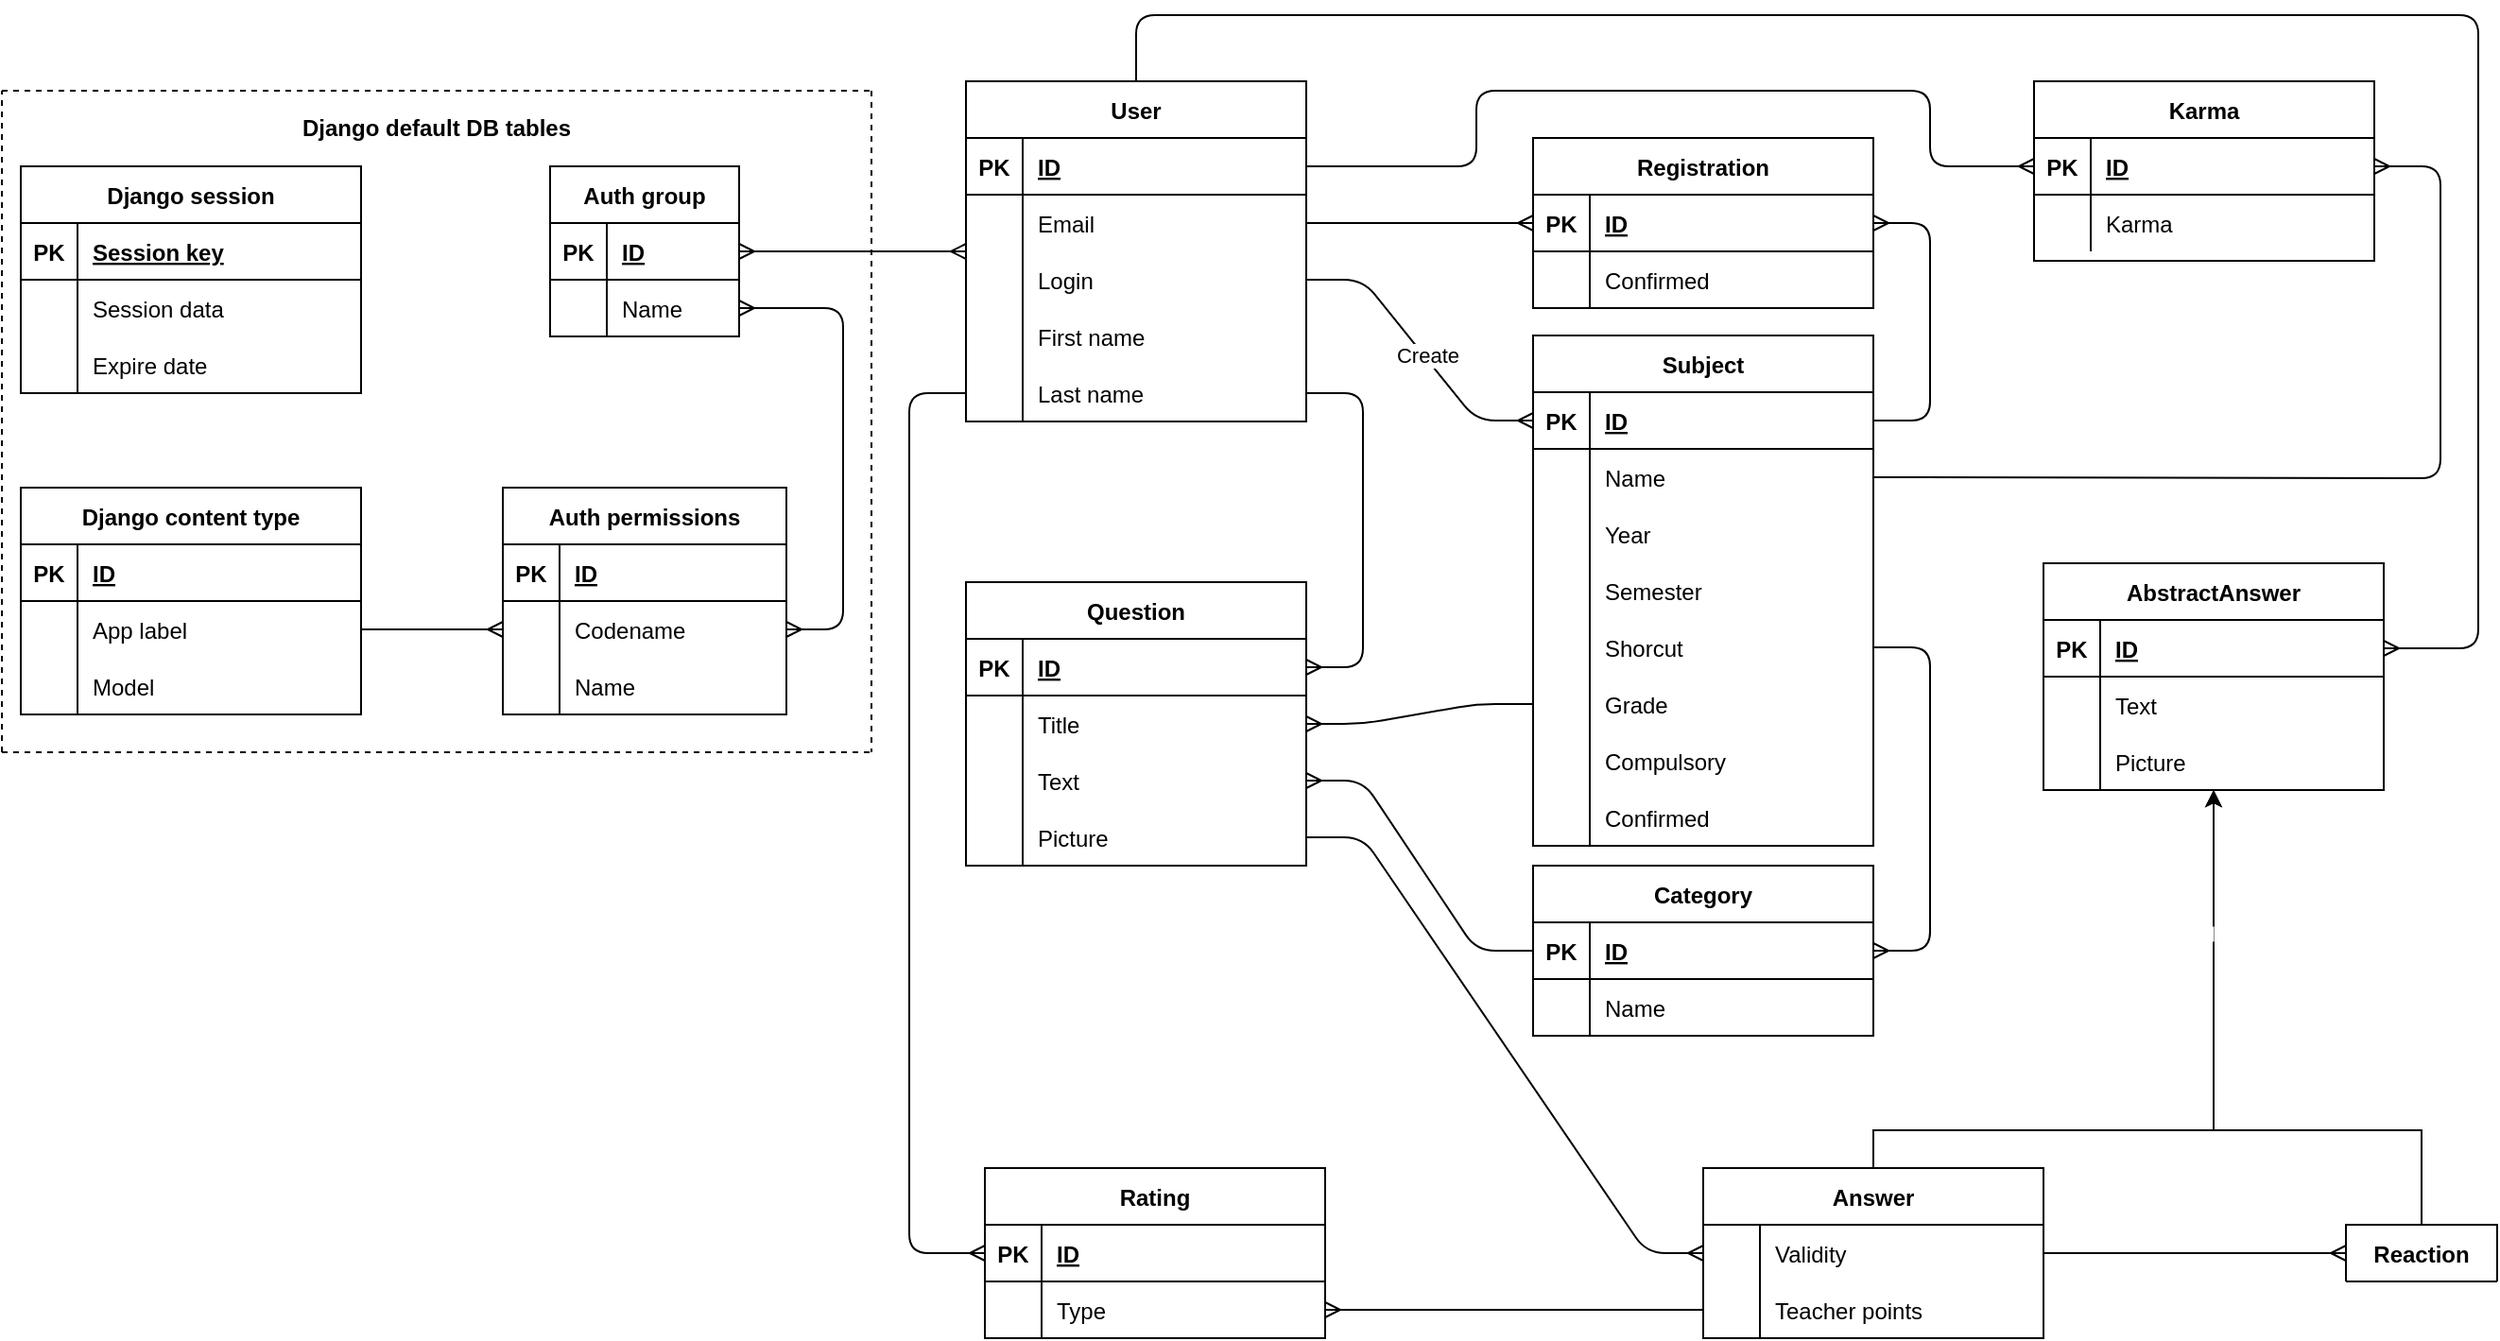 <mxfile pages="2">
    <diagram id="zzJQ5BisdILKj1ICCtQO" name="Page-2">
        <mxGraphModel dx="1894" dy="771" grid="1" gridSize="10" guides="1" tooltips="1" connect="1" arrows="1" fold="1" page="1" pageScale="1" pageWidth="827" pageHeight="1169" math="0" shadow="0">
            <root>
                <mxCell id="E0j1BQQdfri8mgkAOBtm-0"/>
                <mxCell id="E0j1BQQdfri8mgkAOBtm-1" parent="E0j1BQQdfri8mgkAOBtm-0"/>
                <mxCell id="E0j1BQQdfri8mgkAOBtm-2" value="" style="edgeStyle=entityRelationEdgeStyle;fontSize=12;html=1;endArrow=ERmany;startArrow=ERmany;" parent="E0j1BQQdfri8mgkAOBtm-1" source="E0j1BQQdfri8mgkAOBtm-66" target="E0j1BQQdfri8mgkAOBtm-30" edge="1">
                    <mxGeometry width="100" height="100" relative="1" as="geometry">
                        <mxPoint x="55" y="600" as="sourcePoint"/>
                        <mxPoint x="140" y="360" as="targetPoint"/>
                    </mxGeometry>
                </mxCell>
                <mxCell id="E0j1BQQdfri8mgkAOBtm-3" value="Question" style="shape=table;startSize=30;container=1;collapsible=1;childLayout=tableLayout;fixedRows=1;rowLines=0;fontStyle=1;align=center;resizeLast=1;hachureGap=4;pointerEvents=0;" parent="E0j1BQQdfri8mgkAOBtm-1" vertex="1">
                    <mxGeometry x="140" y="580" width="180" height="150" as="geometry"/>
                </mxCell>
                <mxCell id="E0j1BQQdfri8mgkAOBtm-4" value="" style="shape=partialRectangle;collapsible=0;dropTarget=0;pointerEvents=0;fillColor=none;top=0;left=0;bottom=1;right=0;points=[[0,0.5],[1,0.5]];portConstraint=eastwest;" parent="E0j1BQQdfri8mgkAOBtm-3" vertex="1">
                    <mxGeometry y="30" width="180" height="30" as="geometry"/>
                </mxCell>
                <mxCell id="E0j1BQQdfri8mgkAOBtm-5" value="PK" style="shape=partialRectangle;connectable=0;fillColor=none;top=0;left=0;bottom=0;right=0;fontStyle=1;overflow=hidden;" parent="E0j1BQQdfri8mgkAOBtm-4" vertex="1">
                    <mxGeometry width="30" height="30" as="geometry">
                        <mxRectangle width="30" height="30" as="alternateBounds"/>
                    </mxGeometry>
                </mxCell>
                <mxCell id="E0j1BQQdfri8mgkAOBtm-6" value="ID" style="shape=partialRectangle;connectable=0;fillColor=none;top=0;left=0;bottom=0;right=0;align=left;spacingLeft=6;fontStyle=5;overflow=hidden;" parent="E0j1BQQdfri8mgkAOBtm-4" vertex="1">
                    <mxGeometry x="30" width="150" height="30" as="geometry">
                        <mxRectangle width="150" height="30" as="alternateBounds"/>
                    </mxGeometry>
                </mxCell>
                <mxCell id="E0j1BQQdfri8mgkAOBtm-7" value="" style="shape=partialRectangle;collapsible=0;dropTarget=0;pointerEvents=0;fillColor=none;top=0;left=0;bottom=0;right=0;points=[[0,0.5],[1,0.5]];portConstraint=eastwest;" parent="E0j1BQQdfri8mgkAOBtm-3" vertex="1">
                    <mxGeometry y="60" width="180" height="30" as="geometry"/>
                </mxCell>
                <mxCell id="E0j1BQQdfri8mgkAOBtm-8" value="" style="shape=partialRectangle;connectable=0;fillColor=none;top=0;left=0;bottom=0;right=0;editable=1;overflow=hidden;" parent="E0j1BQQdfri8mgkAOBtm-7" vertex="1">
                    <mxGeometry width="30" height="30" as="geometry">
                        <mxRectangle width="30" height="30" as="alternateBounds"/>
                    </mxGeometry>
                </mxCell>
                <mxCell id="E0j1BQQdfri8mgkAOBtm-9" value="Title" style="shape=partialRectangle;connectable=0;fillColor=none;top=0;left=0;bottom=0;right=0;align=left;spacingLeft=6;overflow=hidden;" parent="E0j1BQQdfri8mgkAOBtm-7" vertex="1">
                    <mxGeometry x="30" width="150" height="30" as="geometry">
                        <mxRectangle width="150" height="30" as="alternateBounds"/>
                    </mxGeometry>
                </mxCell>
                <mxCell id="E0j1BQQdfri8mgkAOBtm-10" value="" style="shape=partialRectangle;collapsible=0;dropTarget=0;pointerEvents=0;fillColor=none;top=0;left=0;bottom=0;right=0;points=[[0,0.5],[1,0.5]];portConstraint=eastwest;" parent="E0j1BQQdfri8mgkAOBtm-3" vertex="1">
                    <mxGeometry y="90" width="180" height="30" as="geometry"/>
                </mxCell>
                <mxCell id="E0j1BQQdfri8mgkAOBtm-11" value="" style="shape=partialRectangle;connectable=0;fillColor=none;top=0;left=0;bottom=0;right=0;editable=1;overflow=hidden;" parent="E0j1BQQdfri8mgkAOBtm-10" vertex="1">
                    <mxGeometry width="30" height="30" as="geometry">
                        <mxRectangle width="30" height="30" as="alternateBounds"/>
                    </mxGeometry>
                </mxCell>
                <mxCell id="E0j1BQQdfri8mgkAOBtm-12" value="Text" style="shape=partialRectangle;connectable=0;fillColor=none;top=0;left=0;bottom=0;right=0;align=left;spacingLeft=6;overflow=hidden;" parent="E0j1BQQdfri8mgkAOBtm-10" vertex="1">
                    <mxGeometry x="30" width="150" height="30" as="geometry">
                        <mxRectangle width="150" height="30" as="alternateBounds"/>
                    </mxGeometry>
                </mxCell>
                <mxCell id="qu-U0W3mSs8zjcbtvWfx-25" value="" style="shape=partialRectangle;collapsible=0;dropTarget=0;pointerEvents=0;fillColor=none;top=0;left=0;bottom=0;right=0;points=[[0,0.5],[1,0.5]];portConstraint=eastwest;" parent="E0j1BQQdfri8mgkAOBtm-3" vertex="1">
                    <mxGeometry y="120" width="180" height="30" as="geometry"/>
                </mxCell>
                <mxCell id="qu-U0W3mSs8zjcbtvWfx-26" value="" style="shape=partialRectangle;connectable=0;fillColor=none;top=0;left=0;bottom=0;right=0;editable=1;overflow=hidden;" parent="qu-U0W3mSs8zjcbtvWfx-25" vertex="1">
                    <mxGeometry width="30" height="30" as="geometry">
                        <mxRectangle width="30" height="30" as="alternateBounds"/>
                    </mxGeometry>
                </mxCell>
                <mxCell id="qu-U0W3mSs8zjcbtvWfx-27" value="Picture" style="shape=partialRectangle;connectable=0;fillColor=none;top=0;left=0;bottom=0;right=0;align=left;spacingLeft=6;overflow=hidden;" parent="qu-U0W3mSs8zjcbtvWfx-25" vertex="1">
                    <mxGeometry x="30" width="150" height="30" as="geometry">
                        <mxRectangle width="150" height="30" as="alternateBounds"/>
                    </mxGeometry>
                </mxCell>
                <mxCell id="E0j1BQQdfri8mgkAOBtm-16" value="AbstractAnswer" style="shape=table;startSize=30;container=1;collapsible=1;childLayout=tableLayout;fixedRows=1;rowLines=0;fontStyle=1;align=center;resizeLast=1;hachureGap=4;pointerEvents=0;" parent="E0j1BQQdfri8mgkAOBtm-1" vertex="1">
                    <mxGeometry x="710" y="570" width="180" height="120" as="geometry"/>
                </mxCell>
                <mxCell id="E0j1BQQdfri8mgkAOBtm-17" value="" style="shape=partialRectangle;collapsible=0;dropTarget=0;pointerEvents=0;fillColor=none;top=0;left=0;bottom=1;right=0;points=[[0,0.5],[1,0.5]];portConstraint=eastwest;" parent="E0j1BQQdfri8mgkAOBtm-16" vertex="1">
                    <mxGeometry y="30" width="180" height="30" as="geometry"/>
                </mxCell>
                <mxCell id="E0j1BQQdfri8mgkAOBtm-18" value="PK" style="shape=partialRectangle;connectable=0;fillColor=none;top=0;left=0;bottom=0;right=0;fontStyle=1;overflow=hidden;" parent="E0j1BQQdfri8mgkAOBtm-17" vertex="1">
                    <mxGeometry width="30" height="30" as="geometry">
                        <mxRectangle width="30" height="30" as="alternateBounds"/>
                    </mxGeometry>
                </mxCell>
                <mxCell id="E0j1BQQdfri8mgkAOBtm-19" value="ID" style="shape=partialRectangle;connectable=0;fillColor=none;top=0;left=0;bottom=0;right=0;align=left;spacingLeft=6;fontStyle=5;overflow=hidden;" parent="E0j1BQQdfri8mgkAOBtm-17" vertex="1">
                    <mxGeometry x="30" width="150" height="30" as="geometry">
                        <mxRectangle width="150" height="30" as="alternateBounds"/>
                    </mxGeometry>
                </mxCell>
                <mxCell id="E0j1BQQdfri8mgkAOBtm-20" value="" style="shape=partialRectangle;collapsible=0;dropTarget=0;pointerEvents=0;fillColor=none;top=0;left=0;bottom=0;right=0;points=[[0,0.5],[1,0.5]];portConstraint=eastwest;" parent="E0j1BQQdfri8mgkAOBtm-16" vertex="1">
                    <mxGeometry y="60" width="180" height="30" as="geometry"/>
                </mxCell>
                <mxCell id="E0j1BQQdfri8mgkAOBtm-21" value="" style="shape=partialRectangle;connectable=0;fillColor=none;top=0;left=0;bottom=0;right=0;editable=1;overflow=hidden;" parent="E0j1BQQdfri8mgkAOBtm-20" vertex="1">
                    <mxGeometry width="30" height="30" as="geometry">
                        <mxRectangle width="30" height="30" as="alternateBounds"/>
                    </mxGeometry>
                </mxCell>
                <mxCell id="E0j1BQQdfri8mgkAOBtm-22" value="Text" style="shape=partialRectangle;connectable=0;fillColor=none;top=0;left=0;bottom=0;right=0;align=left;spacingLeft=6;overflow=hidden;" parent="E0j1BQQdfri8mgkAOBtm-20" vertex="1">
                    <mxGeometry x="30" width="150" height="30" as="geometry">
                        <mxRectangle width="150" height="30" as="alternateBounds"/>
                    </mxGeometry>
                </mxCell>
                <mxCell id="E0j1BQQdfri8mgkAOBtm-26" value="" style="shape=partialRectangle;collapsible=0;dropTarget=0;pointerEvents=0;fillColor=none;top=0;left=0;bottom=0;right=0;points=[[0,0.5],[1,0.5]];portConstraint=eastwest;" parent="E0j1BQQdfri8mgkAOBtm-16" vertex="1">
                    <mxGeometry y="90" width="180" height="30" as="geometry"/>
                </mxCell>
                <mxCell id="E0j1BQQdfri8mgkAOBtm-27" value="" style="shape=partialRectangle;connectable=0;fillColor=none;top=0;left=0;bottom=0;right=0;editable=1;overflow=hidden;" parent="E0j1BQQdfri8mgkAOBtm-26" vertex="1">
                    <mxGeometry width="30" height="30" as="geometry">
                        <mxRectangle width="30" height="30" as="alternateBounds"/>
                    </mxGeometry>
                </mxCell>
                <mxCell id="E0j1BQQdfri8mgkAOBtm-28" value="Picture" style="shape=partialRectangle;connectable=0;fillColor=none;top=0;left=0;bottom=0;right=0;align=left;spacingLeft=6;overflow=hidden;" parent="E0j1BQQdfri8mgkAOBtm-26" vertex="1">
                    <mxGeometry x="30" width="150" height="30" as="geometry">
                        <mxRectangle width="150" height="30" as="alternateBounds"/>
                    </mxGeometry>
                </mxCell>
                <mxCell id="E0j1BQQdfri8mgkAOBtm-30" value="User" style="shape=table;startSize=30;container=1;collapsible=1;childLayout=tableLayout;fixedRows=1;rowLines=0;fontStyle=1;align=center;resizeLast=1;hachureGap=4;pointerEvents=0;" parent="E0j1BQQdfri8mgkAOBtm-1" vertex="1">
                    <mxGeometry x="140" y="315" width="180" height="180" as="geometry"/>
                </mxCell>
                <mxCell id="E0j1BQQdfri8mgkAOBtm-31" value="" style="shape=partialRectangle;collapsible=0;dropTarget=0;pointerEvents=0;fillColor=none;top=0;left=0;bottom=1;right=0;points=[[0,0.5],[1,0.5]];portConstraint=eastwest;" parent="E0j1BQQdfri8mgkAOBtm-30" vertex="1">
                    <mxGeometry y="30" width="180" height="30" as="geometry"/>
                </mxCell>
                <mxCell id="E0j1BQQdfri8mgkAOBtm-32" value="PK" style="shape=partialRectangle;connectable=0;fillColor=none;top=0;left=0;bottom=0;right=0;fontStyle=1;overflow=hidden;" parent="E0j1BQQdfri8mgkAOBtm-31" vertex="1">
                    <mxGeometry width="30" height="30" as="geometry">
                        <mxRectangle width="30" height="30" as="alternateBounds"/>
                    </mxGeometry>
                </mxCell>
                <mxCell id="E0j1BQQdfri8mgkAOBtm-33" value="ID" style="shape=partialRectangle;connectable=0;fillColor=none;top=0;left=0;bottom=0;right=0;align=left;spacingLeft=6;fontStyle=5;overflow=hidden;" parent="E0j1BQQdfri8mgkAOBtm-31" vertex="1">
                    <mxGeometry x="30" width="150" height="30" as="geometry">
                        <mxRectangle width="150" height="30" as="alternateBounds"/>
                    </mxGeometry>
                </mxCell>
                <mxCell id="ak5VnE1OvZzPo8kyiElV-1" value="" style="shape=partialRectangle;collapsible=0;dropTarget=0;pointerEvents=0;fillColor=none;top=0;left=0;bottom=0;right=0;points=[[0,0.5],[1,0.5]];portConstraint=eastwest;" parent="E0j1BQQdfri8mgkAOBtm-30" vertex="1">
                    <mxGeometry y="60" width="180" height="30" as="geometry"/>
                </mxCell>
                <mxCell id="ak5VnE1OvZzPo8kyiElV-2" value="" style="shape=partialRectangle;connectable=0;fillColor=none;top=0;left=0;bottom=0;right=0;editable=1;overflow=hidden;" parent="ak5VnE1OvZzPo8kyiElV-1" vertex="1">
                    <mxGeometry width="30" height="30" as="geometry">
                        <mxRectangle width="30" height="30" as="alternateBounds"/>
                    </mxGeometry>
                </mxCell>
                <mxCell id="ak5VnE1OvZzPo8kyiElV-3" value="Email" style="shape=partialRectangle;connectable=0;fillColor=none;top=0;left=0;bottom=0;right=0;align=left;spacingLeft=6;overflow=hidden;" parent="ak5VnE1OvZzPo8kyiElV-1" vertex="1">
                    <mxGeometry x="30" width="150" height="30" as="geometry">
                        <mxRectangle width="150" height="30" as="alternateBounds"/>
                    </mxGeometry>
                </mxCell>
                <mxCell id="qu-U0W3mSs8zjcbtvWfx-16" value="" style="shape=partialRectangle;collapsible=0;dropTarget=0;pointerEvents=0;fillColor=none;top=0;left=0;bottom=0;right=0;points=[[0,0.5],[1,0.5]];portConstraint=eastwest;" parent="E0j1BQQdfri8mgkAOBtm-30" vertex="1">
                    <mxGeometry y="90" width="180" height="30" as="geometry"/>
                </mxCell>
                <mxCell id="qu-U0W3mSs8zjcbtvWfx-17" value="" style="shape=partialRectangle;connectable=0;fillColor=none;top=0;left=0;bottom=0;right=0;editable=1;overflow=hidden;" parent="qu-U0W3mSs8zjcbtvWfx-16" vertex="1">
                    <mxGeometry width="30" height="30" as="geometry">
                        <mxRectangle width="30" height="30" as="alternateBounds"/>
                    </mxGeometry>
                </mxCell>
                <mxCell id="qu-U0W3mSs8zjcbtvWfx-18" value="Login" style="shape=partialRectangle;connectable=0;fillColor=none;top=0;left=0;bottom=0;right=0;align=left;spacingLeft=6;overflow=hidden;" parent="qu-U0W3mSs8zjcbtvWfx-16" vertex="1">
                    <mxGeometry x="30" width="150" height="30" as="geometry">
                        <mxRectangle width="150" height="30" as="alternateBounds"/>
                    </mxGeometry>
                </mxCell>
                <mxCell id="E0j1BQQdfri8mgkAOBtm-34" value="" style="shape=partialRectangle;collapsible=0;dropTarget=0;pointerEvents=0;fillColor=none;top=0;left=0;bottom=0;right=0;points=[[0,0.5],[1,0.5]];portConstraint=eastwest;" parent="E0j1BQQdfri8mgkAOBtm-30" vertex="1">
                    <mxGeometry y="120" width="180" height="30" as="geometry"/>
                </mxCell>
                <mxCell id="E0j1BQQdfri8mgkAOBtm-35" value="" style="shape=partialRectangle;connectable=0;fillColor=none;top=0;left=0;bottom=0;right=0;editable=1;overflow=hidden;" parent="E0j1BQQdfri8mgkAOBtm-34" vertex="1">
                    <mxGeometry width="30" height="30" as="geometry">
                        <mxRectangle width="30" height="30" as="alternateBounds"/>
                    </mxGeometry>
                </mxCell>
                <mxCell id="E0j1BQQdfri8mgkAOBtm-36" value="First name" style="shape=partialRectangle;connectable=0;fillColor=none;top=0;left=0;bottom=0;right=0;align=left;spacingLeft=6;overflow=hidden;" parent="E0j1BQQdfri8mgkAOBtm-34" vertex="1">
                    <mxGeometry x="30" width="150" height="30" as="geometry">
                        <mxRectangle width="150" height="30" as="alternateBounds"/>
                    </mxGeometry>
                </mxCell>
                <mxCell id="E0j1BQQdfri8mgkAOBtm-37" value="" style="shape=partialRectangle;collapsible=0;dropTarget=0;pointerEvents=0;fillColor=none;top=0;left=0;bottom=0;right=0;points=[[0,0.5],[1,0.5]];portConstraint=eastwest;" parent="E0j1BQQdfri8mgkAOBtm-30" vertex="1">
                    <mxGeometry y="150" width="180" height="30" as="geometry"/>
                </mxCell>
                <mxCell id="E0j1BQQdfri8mgkAOBtm-38" value="" style="shape=partialRectangle;connectable=0;fillColor=none;top=0;left=0;bottom=0;right=0;editable=1;overflow=hidden;" parent="E0j1BQQdfri8mgkAOBtm-37" vertex="1">
                    <mxGeometry width="30" height="30" as="geometry">
                        <mxRectangle width="30" height="30" as="alternateBounds"/>
                    </mxGeometry>
                </mxCell>
                <mxCell id="E0j1BQQdfri8mgkAOBtm-39" value="Last name" style="shape=partialRectangle;connectable=0;fillColor=none;top=0;left=0;bottom=0;right=0;align=left;spacingLeft=6;overflow=hidden;" parent="E0j1BQQdfri8mgkAOBtm-37" vertex="1">
                    <mxGeometry x="30" width="150" height="30" as="geometry">
                        <mxRectangle width="150" height="30" as="alternateBounds"/>
                    </mxGeometry>
                </mxCell>
                <mxCell id="E0j1BQQdfri8mgkAOBtm-43" value="Rating" style="shape=table;startSize=30;container=1;collapsible=1;childLayout=tableLayout;fixedRows=1;rowLines=0;fontStyle=1;align=center;resizeLast=1;hachureGap=4;pointerEvents=0;" parent="E0j1BQQdfri8mgkAOBtm-1" vertex="1">
                    <mxGeometry x="150" y="890" width="180" height="90" as="geometry"/>
                </mxCell>
                <mxCell id="E0j1BQQdfri8mgkAOBtm-44" value="" style="shape=partialRectangle;collapsible=0;dropTarget=0;pointerEvents=0;fillColor=none;top=0;left=0;bottom=1;right=0;points=[[0,0.5],[1,0.5]];portConstraint=eastwest;" parent="E0j1BQQdfri8mgkAOBtm-43" vertex="1">
                    <mxGeometry y="30" width="180" height="30" as="geometry"/>
                </mxCell>
                <mxCell id="E0j1BQQdfri8mgkAOBtm-45" value="PK" style="shape=partialRectangle;connectable=0;fillColor=none;top=0;left=0;bottom=0;right=0;fontStyle=1;overflow=hidden;" parent="E0j1BQQdfri8mgkAOBtm-44" vertex="1">
                    <mxGeometry width="30" height="30" as="geometry">
                        <mxRectangle width="30" height="30" as="alternateBounds"/>
                    </mxGeometry>
                </mxCell>
                <mxCell id="E0j1BQQdfri8mgkAOBtm-46" value="ID" style="shape=partialRectangle;connectable=0;fillColor=none;top=0;left=0;bottom=0;right=0;align=left;spacingLeft=6;fontStyle=5;overflow=hidden;" parent="E0j1BQQdfri8mgkAOBtm-44" vertex="1">
                    <mxGeometry x="30" width="150" height="30" as="geometry">
                        <mxRectangle width="150" height="30" as="alternateBounds"/>
                    </mxGeometry>
                </mxCell>
                <mxCell id="E0j1BQQdfri8mgkAOBtm-47" value="" style="shape=partialRectangle;collapsible=0;dropTarget=0;pointerEvents=0;fillColor=none;top=0;left=0;bottom=0;right=0;points=[[0,0.5],[1,0.5]];portConstraint=eastwest;" parent="E0j1BQQdfri8mgkAOBtm-43" vertex="1">
                    <mxGeometry y="60" width="180" height="30" as="geometry"/>
                </mxCell>
                <mxCell id="E0j1BQQdfri8mgkAOBtm-48" value="" style="shape=partialRectangle;connectable=0;fillColor=none;top=0;left=0;bottom=0;right=0;editable=1;overflow=hidden;" parent="E0j1BQQdfri8mgkAOBtm-47" vertex="1">
                    <mxGeometry width="30" height="30" as="geometry">
                        <mxRectangle width="30" height="30" as="alternateBounds"/>
                    </mxGeometry>
                </mxCell>
                <mxCell id="E0j1BQQdfri8mgkAOBtm-49" value="Type" style="shape=partialRectangle;connectable=0;fillColor=none;top=0;left=0;bottom=0;right=0;align=left;spacingLeft=6;overflow=hidden;" parent="E0j1BQQdfri8mgkAOBtm-47" vertex="1">
                    <mxGeometry x="30" width="150" height="30" as="geometry">
                        <mxRectangle width="150" height="30" as="alternateBounds"/>
                    </mxGeometry>
                </mxCell>
                <mxCell id="E0j1BQQdfri8mgkAOBtm-50" value="Subject" style="shape=table;startSize=30;container=1;collapsible=1;childLayout=tableLayout;fixedRows=1;rowLines=0;fontStyle=1;align=center;resizeLast=1;hachureGap=4;pointerEvents=0;" parent="E0j1BQQdfri8mgkAOBtm-1" vertex="1">
                    <mxGeometry x="440" y="449.5" width="180" height="270" as="geometry"/>
                </mxCell>
                <mxCell id="E0j1BQQdfri8mgkAOBtm-51" value="" style="shape=partialRectangle;collapsible=0;dropTarget=0;pointerEvents=0;fillColor=none;top=0;left=0;bottom=1;right=0;points=[[0,0.5],[1,0.5]];portConstraint=eastwest;" parent="E0j1BQQdfri8mgkAOBtm-50" vertex="1">
                    <mxGeometry y="30" width="180" height="30" as="geometry"/>
                </mxCell>
                <mxCell id="E0j1BQQdfri8mgkAOBtm-52" value="PK" style="shape=partialRectangle;connectable=0;fillColor=none;top=0;left=0;bottom=0;right=0;fontStyle=1;overflow=hidden;" parent="E0j1BQQdfri8mgkAOBtm-51" vertex="1">
                    <mxGeometry width="30" height="30" as="geometry">
                        <mxRectangle width="30" height="30" as="alternateBounds"/>
                    </mxGeometry>
                </mxCell>
                <mxCell id="E0j1BQQdfri8mgkAOBtm-53" value="ID" style="shape=partialRectangle;connectable=0;fillColor=none;top=0;left=0;bottom=0;right=0;align=left;spacingLeft=6;fontStyle=5;overflow=hidden;" parent="E0j1BQQdfri8mgkAOBtm-51" vertex="1">
                    <mxGeometry x="30" width="150" height="30" as="geometry">
                        <mxRectangle width="150" height="30" as="alternateBounds"/>
                    </mxGeometry>
                </mxCell>
                <mxCell id="E0j1BQQdfri8mgkAOBtm-54" value="" style="shape=partialRectangle;collapsible=0;dropTarget=0;pointerEvents=0;fillColor=none;top=0;left=0;bottom=0;right=0;points=[[0,0.5],[1,0.5]];portConstraint=eastwest;" parent="E0j1BQQdfri8mgkAOBtm-50" vertex="1">
                    <mxGeometry y="60" width="180" height="30" as="geometry"/>
                </mxCell>
                <mxCell id="E0j1BQQdfri8mgkAOBtm-55" value="" style="shape=partialRectangle;connectable=0;fillColor=none;top=0;left=0;bottom=0;right=0;editable=1;overflow=hidden;" parent="E0j1BQQdfri8mgkAOBtm-54" vertex="1">
                    <mxGeometry width="30" height="30" as="geometry">
                        <mxRectangle width="30" height="30" as="alternateBounds"/>
                    </mxGeometry>
                </mxCell>
                <mxCell id="E0j1BQQdfri8mgkAOBtm-56" value="Name" style="shape=partialRectangle;connectable=0;fillColor=none;top=0;left=0;bottom=0;right=0;align=left;spacingLeft=6;overflow=hidden;" parent="E0j1BQQdfri8mgkAOBtm-54" vertex="1">
                    <mxGeometry x="30" width="150" height="30" as="geometry">
                        <mxRectangle width="150" height="30" as="alternateBounds"/>
                    </mxGeometry>
                </mxCell>
                <mxCell id="E0j1BQQdfri8mgkAOBtm-57" value="" style="shape=partialRectangle;collapsible=0;dropTarget=0;pointerEvents=0;fillColor=none;top=0;left=0;bottom=0;right=0;points=[[0,0.5],[1,0.5]];portConstraint=eastwest;" parent="E0j1BQQdfri8mgkAOBtm-50" vertex="1">
                    <mxGeometry y="90" width="180" height="30" as="geometry"/>
                </mxCell>
                <mxCell id="E0j1BQQdfri8mgkAOBtm-58" value="" style="shape=partialRectangle;connectable=0;fillColor=none;top=0;left=0;bottom=0;right=0;editable=1;overflow=hidden;" parent="E0j1BQQdfri8mgkAOBtm-57" vertex="1">
                    <mxGeometry width="30" height="30" as="geometry">
                        <mxRectangle width="30" height="30" as="alternateBounds"/>
                    </mxGeometry>
                </mxCell>
                <mxCell id="E0j1BQQdfri8mgkAOBtm-59" value="Year" style="shape=partialRectangle;connectable=0;fillColor=none;top=0;left=0;bottom=0;right=0;align=left;spacingLeft=6;overflow=hidden;" parent="E0j1BQQdfri8mgkAOBtm-57" vertex="1">
                    <mxGeometry x="30" width="150" height="30" as="geometry">
                        <mxRectangle width="150" height="30" as="alternateBounds"/>
                    </mxGeometry>
                </mxCell>
                <mxCell id="E0j1BQQdfri8mgkAOBtm-60" value="" style="shape=partialRectangle;collapsible=0;dropTarget=0;pointerEvents=0;fillColor=none;top=0;left=0;bottom=0;right=0;points=[[0,0.5],[1,0.5]];portConstraint=eastwest;" parent="E0j1BQQdfri8mgkAOBtm-50" vertex="1">
                    <mxGeometry y="120" width="180" height="30" as="geometry"/>
                </mxCell>
                <mxCell id="E0j1BQQdfri8mgkAOBtm-61" value="" style="shape=partialRectangle;connectable=0;fillColor=none;top=0;left=0;bottom=0;right=0;editable=1;overflow=hidden;" parent="E0j1BQQdfri8mgkAOBtm-60" vertex="1">
                    <mxGeometry width="30" height="30" as="geometry">
                        <mxRectangle width="30" height="30" as="alternateBounds"/>
                    </mxGeometry>
                </mxCell>
                <mxCell id="E0j1BQQdfri8mgkAOBtm-62" value="Semester" style="shape=partialRectangle;connectable=0;fillColor=none;top=0;left=0;bottom=0;right=0;align=left;spacingLeft=6;overflow=hidden;" parent="E0j1BQQdfri8mgkAOBtm-60" vertex="1">
                    <mxGeometry x="30" width="150" height="30" as="geometry">
                        <mxRectangle width="150" height="30" as="alternateBounds"/>
                    </mxGeometry>
                </mxCell>
                <mxCell id="RcAdz2cjQAfKvrvQEuLE-3" value="" style="shape=partialRectangle;collapsible=0;dropTarget=0;pointerEvents=0;fillColor=none;top=0;left=0;bottom=0;right=0;points=[[0,0.5],[1,0.5]];portConstraint=eastwest;hachureGap=4;" parent="E0j1BQQdfri8mgkAOBtm-50" vertex="1">
                    <mxGeometry y="150" width="180" height="30" as="geometry"/>
                </mxCell>
                <mxCell id="RcAdz2cjQAfKvrvQEuLE-4" value="" style="shape=partialRectangle;connectable=0;fillColor=none;top=0;left=0;bottom=0;right=0;editable=1;overflow=hidden;" parent="RcAdz2cjQAfKvrvQEuLE-3" vertex="1">
                    <mxGeometry width="30" height="30" as="geometry">
                        <mxRectangle width="30" height="30" as="alternateBounds"/>
                    </mxGeometry>
                </mxCell>
                <mxCell id="RcAdz2cjQAfKvrvQEuLE-5" value="Shorcut" style="shape=partialRectangle;connectable=0;fillColor=none;top=0;left=0;bottom=0;right=0;align=left;spacingLeft=6;overflow=hidden;" parent="RcAdz2cjQAfKvrvQEuLE-3" vertex="1">
                    <mxGeometry x="30" width="150" height="30" as="geometry">
                        <mxRectangle width="150" height="30" as="alternateBounds"/>
                    </mxGeometry>
                </mxCell>
                <mxCell id="RcAdz2cjQAfKvrvQEuLE-0" value="" style="shape=partialRectangle;collapsible=0;dropTarget=0;pointerEvents=0;fillColor=none;top=0;left=0;bottom=0;right=0;points=[[0,0.5],[1,0.5]];portConstraint=eastwest;hachureGap=4;" parent="E0j1BQQdfri8mgkAOBtm-50" vertex="1">
                    <mxGeometry y="180" width="180" height="30" as="geometry"/>
                </mxCell>
                <mxCell id="RcAdz2cjQAfKvrvQEuLE-1" value="" style="shape=partialRectangle;connectable=0;fillColor=none;top=0;left=0;bottom=0;right=0;editable=1;overflow=hidden;" parent="RcAdz2cjQAfKvrvQEuLE-0" vertex="1">
                    <mxGeometry width="30" height="30" as="geometry">
                        <mxRectangle width="30" height="30" as="alternateBounds"/>
                    </mxGeometry>
                </mxCell>
                <mxCell id="RcAdz2cjQAfKvrvQEuLE-2" value="Grade" style="shape=partialRectangle;connectable=0;fillColor=none;top=0;left=0;bottom=0;right=0;align=left;spacingLeft=6;overflow=hidden;" parent="RcAdz2cjQAfKvrvQEuLE-0" vertex="1">
                    <mxGeometry x="30" width="150" height="30" as="geometry">
                        <mxRectangle width="150" height="30" as="alternateBounds"/>
                    </mxGeometry>
                </mxCell>
                <mxCell id="qu-U0W3mSs8zjcbtvWfx-31" value="" style="shape=partialRectangle;collapsible=0;dropTarget=0;pointerEvents=0;fillColor=none;top=0;left=0;bottom=0;right=0;points=[[0,0.5],[1,0.5]];portConstraint=eastwest;" parent="E0j1BQQdfri8mgkAOBtm-50" vertex="1">
                    <mxGeometry y="210" width="180" height="30" as="geometry"/>
                </mxCell>
                <mxCell id="qu-U0W3mSs8zjcbtvWfx-32" value="" style="shape=partialRectangle;connectable=0;fillColor=none;top=0;left=0;bottom=0;right=0;editable=1;overflow=hidden;" parent="qu-U0W3mSs8zjcbtvWfx-31" vertex="1">
                    <mxGeometry width="30" height="30" as="geometry">
                        <mxRectangle width="30" height="30" as="alternateBounds"/>
                    </mxGeometry>
                </mxCell>
                <mxCell id="qu-U0W3mSs8zjcbtvWfx-33" value="Compulsory" style="shape=partialRectangle;connectable=0;fillColor=none;top=0;left=0;bottom=0;right=0;align=left;spacingLeft=6;overflow=hidden;" parent="qu-U0W3mSs8zjcbtvWfx-31" vertex="1">
                    <mxGeometry x="30" width="150" height="30" as="geometry">
                        <mxRectangle width="150" height="30" as="alternateBounds"/>
                    </mxGeometry>
                </mxCell>
                <mxCell id="6096o57n3AzN-tlrVkPz-3" value="" style="shape=partialRectangle;collapsible=0;dropTarget=0;pointerEvents=0;fillColor=none;top=0;left=0;bottom=0;right=0;points=[[0,0.5],[1,0.5]];portConstraint=eastwest;" parent="E0j1BQQdfri8mgkAOBtm-50" vertex="1">
                    <mxGeometry y="240" width="180" height="30" as="geometry"/>
                </mxCell>
                <mxCell id="6096o57n3AzN-tlrVkPz-4" value="" style="shape=partialRectangle;connectable=0;fillColor=none;top=0;left=0;bottom=0;right=0;editable=1;overflow=hidden;" parent="6096o57n3AzN-tlrVkPz-3" vertex="1">
                    <mxGeometry width="30" height="30" as="geometry">
                        <mxRectangle width="30" height="30" as="alternateBounds"/>
                    </mxGeometry>
                </mxCell>
                <mxCell id="6096o57n3AzN-tlrVkPz-5" value="Confirmed" style="shape=partialRectangle;connectable=0;fillColor=none;top=0;left=0;bottom=0;right=0;align=left;spacingLeft=6;overflow=hidden;" parent="6096o57n3AzN-tlrVkPz-3" vertex="1">
                    <mxGeometry x="30" width="150" height="30" as="geometry">
                        <mxRectangle width="150" height="30" as="alternateBounds"/>
                    </mxGeometry>
                </mxCell>
                <mxCell id="E0j1BQQdfri8mgkAOBtm-120" value="Category" style="shape=table;startSize=30;container=1;collapsible=1;childLayout=tableLayout;fixedRows=1;rowLines=0;fontStyle=1;align=center;resizeLast=1;hachureGap=4;pointerEvents=0;" parent="E0j1BQQdfri8mgkAOBtm-1" vertex="1">
                    <mxGeometry x="440" y="730" width="180" height="90" as="geometry"/>
                </mxCell>
                <mxCell id="E0j1BQQdfri8mgkAOBtm-121" value="" style="shape=partialRectangle;collapsible=0;dropTarget=0;pointerEvents=0;fillColor=none;top=0;left=0;bottom=1;right=0;points=[[0,0.5],[1,0.5]];portConstraint=eastwest;" parent="E0j1BQQdfri8mgkAOBtm-120" vertex="1">
                    <mxGeometry y="30" width="180" height="30" as="geometry"/>
                </mxCell>
                <mxCell id="E0j1BQQdfri8mgkAOBtm-122" value="PK" style="shape=partialRectangle;connectable=0;fillColor=none;top=0;left=0;bottom=0;right=0;fontStyle=1;overflow=hidden;" parent="E0j1BQQdfri8mgkAOBtm-121" vertex="1">
                    <mxGeometry width="30" height="30" as="geometry">
                        <mxRectangle width="30" height="30" as="alternateBounds"/>
                    </mxGeometry>
                </mxCell>
                <mxCell id="E0j1BQQdfri8mgkAOBtm-123" value="ID" style="shape=partialRectangle;connectable=0;fillColor=none;top=0;left=0;bottom=0;right=0;align=left;spacingLeft=6;fontStyle=5;overflow=hidden;" parent="E0j1BQQdfri8mgkAOBtm-121" vertex="1">
                    <mxGeometry x="30" width="150" height="30" as="geometry">
                        <mxRectangle width="150" height="30" as="alternateBounds"/>
                    </mxGeometry>
                </mxCell>
                <mxCell id="E0j1BQQdfri8mgkAOBtm-124" value="" style="shape=partialRectangle;collapsible=0;dropTarget=0;pointerEvents=0;fillColor=none;top=0;left=0;bottom=0;right=0;points=[[0,0.5],[1,0.5]];portConstraint=eastwest;" parent="E0j1BQQdfri8mgkAOBtm-120" vertex="1">
                    <mxGeometry y="60" width="180" height="30" as="geometry"/>
                </mxCell>
                <mxCell id="E0j1BQQdfri8mgkAOBtm-125" value="" style="shape=partialRectangle;connectable=0;fillColor=none;top=0;left=0;bottom=0;right=0;editable=1;overflow=hidden;" parent="E0j1BQQdfri8mgkAOBtm-124" vertex="1">
                    <mxGeometry width="30" height="30" as="geometry">
                        <mxRectangle width="30" height="30" as="alternateBounds"/>
                    </mxGeometry>
                </mxCell>
                <mxCell id="E0j1BQQdfri8mgkAOBtm-126" value="Name" style="shape=partialRectangle;connectable=0;fillColor=none;top=0;left=0;bottom=0;right=0;align=left;spacingLeft=6;overflow=hidden;" parent="E0j1BQQdfri8mgkAOBtm-124" vertex="1">
                    <mxGeometry x="30" width="150" height="30" as="geometry">
                        <mxRectangle width="150" height="30" as="alternateBounds"/>
                    </mxGeometry>
                </mxCell>
                <mxCell id="qu-U0W3mSs8zjcbtvWfx-2" value="" style="edgeStyle=entityRelationEdgeStyle;fontSize=12;html=1;endArrow=ERmany;" parent="E0j1BQQdfri8mgkAOBtm-1" source="E0j1BQQdfri8mgkAOBtm-37" target="E0j1BQQdfri8mgkAOBtm-4" edge="1">
                    <mxGeometry width="100" height="100" relative="1" as="geometry">
                        <mxPoint x="420" y="700" as="sourcePoint"/>
                        <mxPoint x="520" y="600" as="targetPoint"/>
                    </mxGeometry>
                </mxCell>
                <mxCell id="qu-U0W3mSs8zjcbtvWfx-4" value="" style="edgeStyle=entityRelationEdgeStyle;fontSize=12;html=1;endArrow=ERmany;" parent="E0j1BQQdfri8mgkAOBtm-1" source="RcAdz2cjQAfKvrvQEuLE-0" target="E0j1BQQdfri8mgkAOBtm-7" edge="1">
                    <mxGeometry width="100" height="100" relative="1" as="geometry">
                        <mxPoint x="330" y="448" as="sourcePoint"/>
                        <mxPoint x="330" y="845" as="targetPoint"/>
                    </mxGeometry>
                </mxCell>
                <mxCell id="qu-U0W3mSs8zjcbtvWfx-5" value="" style="edgeStyle=entityRelationEdgeStyle;fontSize=12;html=1;endArrow=ERmany;entryX=0;entryY=0.5;entryDx=0;entryDy=0;" parent="E0j1BQQdfri8mgkAOBtm-1" source="qu-U0W3mSs8zjcbtvWfx-25" target="qu-U0W3mSs8zjcbtvWfx-55" edge="1">
                    <mxGeometry width="100" height="100" relative="1" as="geometry">
                        <mxPoint x="340" y="458" as="sourcePoint"/>
                        <mxPoint x="710" y="605" as="targetPoint"/>
                    </mxGeometry>
                </mxCell>
                <mxCell id="qu-U0W3mSs8zjcbtvWfx-7" value="" style="edgeStyle=entityRelationEdgeStyle;fontSize=12;html=1;endArrow=ERmany;exitX=0;exitY=0.5;exitDx=0;exitDy=0;" parent="E0j1BQQdfri8mgkAOBtm-1" source="qu-U0W3mSs8zjcbtvWfx-58" target="E0j1BQQdfri8mgkAOBtm-47" edge="1">
                    <mxGeometry width="100" height="100" relative="1" as="geometry">
                        <mxPoint x="490" y="965" as="sourcePoint"/>
                        <mxPoint x="360" y="875" as="targetPoint"/>
                    </mxGeometry>
                </mxCell>
                <mxCell id="qu-U0W3mSs8zjcbtvWfx-9" value="" style="edgeStyle=entityRelationEdgeStyle;fontSize=12;html=1;endArrow=ERmany;exitX=1;exitY=0.5;exitDx=0;exitDy=0;entryX=1;entryY=0.5;entryDx=0;entryDy=0;" parent="E0j1BQQdfri8mgkAOBtm-1" source="RcAdz2cjQAfKvrvQEuLE-3" target="E0j1BQQdfri8mgkAOBtm-121" edge="1">
                    <mxGeometry width="100" height="100" relative="1" as="geometry">
                        <mxPoint x="380" y="498" as="sourcePoint"/>
                        <mxPoint x="700" y="780" as="targetPoint"/>
                    </mxGeometry>
                </mxCell>
                <mxCell id="qu-U0W3mSs8zjcbtvWfx-10" value="" style="group" parent="E0j1BQQdfri8mgkAOBtm-1" vertex="1" connectable="0">
                    <mxGeometry x="-370" y="320" width="460" height="350" as="geometry"/>
                </mxCell>
                <mxCell id="E0j1BQQdfri8mgkAOBtm-64" value="" style="group" parent="qu-U0W3mSs8zjcbtvWfx-10" vertex="1" connectable="0">
                    <mxGeometry x="290" y="40" width="100" height="90" as="geometry"/>
                </mxCell>
                <mxCell id="E0j1BQQdfri8mgkAOBtm-65" value="Auth group" style="shape=table;startSize=30;container=1;collapsible=1;childLayout=tableLayout;fixedRows=1;rowLines=0;fontStyle=1;align=center;resizeLast=1;" parent="E0j1BQQdfri8mgkAOBtm-64" vertex="1">
                    <mxGeometry width="100" height="90" as="geometry"/>
                </mxCell>
                <mxCell id="E0j1BQQdfri8mgkAOBtm-66" value="" style="shape=partialRectangle;collapsible=0;dropTarget=0;pointerEvents=0;fillColor=none;points=[[0,0.5],[1,0.5]];portConstraint=eastwest;top=0;left=0;right=0;bottom=1;" parent="E0j1BQQdfri8mgkAOBtm-65" vertex="1">
                    <mxGeometry y="30" width="100" height="30" as="geometry"/>
                </mxCell>
                <mxCell id="E0j1BQQdfri8mgkAOBtm-67" value="PK" style="shape=partialRectangle;overflow=hidden;connectable=0;fillColor=none;top=0;left=0;bottom=0;right=0;fontStyle=1;" parent="E0j1BQQdfri8mgkAOBtm-66" vertex="1">
                    <mxGeometry width="30" height="30" as="geometry">
                        <mxRectangle width="30" height="30" as="alternateBounds"/>
                    </mxGeometry>
                </mxCell>
                <mxCell id="E0j1BQQdfri8mgkAOBtm-68" value="ID" style="shape=partialRectangle;overflow=hidden;connectable=0;fillColor=none;top=0;left=0;bottom=0;right=0;align=left;spacingLeft=6;fontStyle=5;" parent="E0j1BQQdfri8mgkAOBtm-66" vertex="1">
                    <mxGeometry x="30" width="70" height="30" as="geometry">
                        <mxRectangle width="70" height="30" as="alternateBounds"/>
                    </mxGeometry>
                </mxCell>
                <mxCell id="E0j1BQQdfri8mgkAOBtm-69" value="" style="shape=partialRectangle;collapsible=0;dropTarget=0;pointerEvents=0;fillColor=none;points=[[0,0.5],[1,0.5]];portConstraint=eastwest;top=0;left=0;right=0;bottom=0;" parent="E0j1BQQdfri8mgkAOBtm-65" vertex="1">
                    <mxGeometry y="60" width="100" height="30" as="geometry"/>
                </mxCell>
                <mxCell id="E0j1BQQdfri8mgkAOBtm-70" value="" style="shape=partialRectangle;overflow=hidden;connectable=0;fillColor=none;top=0;left=0;bottom=0;right=0;" parent="E0j1BQQdfri8mgkAOBtm-69" vertex="1">
                    <mxGeometry width="30" height="30" as="geometry">
                        <mxRectangle width="30" height="30" as="alternateBounds"/>
                    </mxGeometry>
                </mxCell>
                <mxCell id="E0j1BQQdfri8mgkAOBtm-71" value="Name" style="shape=partialRectangle;overflow=hidden;connectable=0;fillColor=none;top=0;left=0;bottom=0;right=0;align=left;spacingLeft=6;" parent="E0j1BQQdfri8mgkAOBtm-69" vertex="1">
                    <mxGeometry x="30" width="70" height="30" as="geometry">
                        <mxRectangle width="70" height="30" as="alternateBounds"/>
                    </mxGeometry>
                </mxCell>
                <mxCell id="E0j1BQQdfri8mgkAOBtm-72" value="Auth permissions" style="shape=table;startSize=30;container=1;collapsible=1;childLayout=tableLayout;fixedRows=1;rowLines=0;fontStyle=1;align=center;resizeLast=1;" parent="qu-U0W3mSs8zjcbtvWfx-10" vertex="1">
                    <mxGeometry x="265" y="210" width="150" height="120" as="geometry"/>
                </mxCell>
                <mxCell id="E0j1BQQdfri8mgkAOBtm-73" value="" style="shape=partialRectangle;collapsible=0;dropTarget=0;pointerEvents=0;fillColor=none;top=0;left=0;bottom=1;right=0;points=[[0,0.5],[1,0.5]];portConstraint=eastwest;" parent="E0j1BQQdfri8mgkAOBtm-72" vertex="1">
                    <mxGeometry y="30" width="150" height="30" as="geometry"/>
                </mxCell>
                <mxCell id="E0j1BQQdfri8mgkAOBtm-74" value="PK" style="shape=partialRectangle;connectable=0;fillColor=none;top=0;left=0;bottom=0;right=0;fontStyle=1;overflow=hidden;" parent="E0j1BQQdfri8mgkAOBtm-73" vertex="1">
                    <mxGeometry width="30" height="30" as="geometry">
                        <mxRectangle width="30" height="30" as="alternateBounds"/>
                    </mxGeometry>
                </mxCell>
                <mxCell id="E0j1BQQdfri8mgkAOBtm-75" value="ID" style="shape=partialRectangle;connectable=0;fillColor=none;top=0;left=0;bottom=0;right=0;align=left;spacingLeft=6;fontStyle=5;overflow=hidden;" parent="E0j1BQQdfri8mgkAOBtm-73" vertex="1">
                    <mxGeometry x="30" width="120" height="30" as="geometry">
                        <mxRectangle width="120" height="30" as="alternateBounds"/>
                    </mxGeometry>
                </mxCell>
                <mxCell id="E0j1BQQdfri8mgkAOBtm-76" value="" style="shape=partialRectangle;collapsible=0;dropTarget=0;pointerEvents=0;fillColor=none;top=0;left=0;bottom=0;right=0;points=[[0,0.5],[1,0.5]];portConstraint=eastwest;" parent="E0j1BQQdfri8mgkAOBtm-72" vertex="1">
                    <mxGeometry y="60" width="150" height="30" as="geometry"/>
                </mxCell>
                <mxCell id="E0j1BQQdfri8mgkAOBtm-77" value="" style="shape=partialRectangle;connectable=0;fillColor=none;top=0;left=0;bottom=0;right=0;editable=1;overflow=hidden;" parent="E0j1BQQdfri8mgkAOBtm-76" vertex="1">
                    <mxGeometry width="30" height="30" as="geometry">
                        <mxRectangle width="30" height="30" as="alternateBounds"/>
                    </mxGeometry>
                </mxCell>
                <mxCell id="E0j1BQQdfri8mgkAOBtm-78" value="Codename" style="shape=partialRectangle;connectable=0;fillColor=none;top=0;left=0;bottom=0;right=0;align=left;spacingLeft=6;overflow=hidden;" parent="E0j1BQQdfri8mgkAOBtm-76" vertex="1">
                    <mxGeometry x="30" width="120" height="30" as="geometry">
                        <mxRectangle width="120" height="30" as="alternateBounds"/>
                    </mxGeometry>
                </mxCell>
                <mxCell id="E0j1BQQdfri8mgkAOBtm-79" value="" style="shape=partialRectangle;collapsible=0;dropTarget=0;pointerEvents=0;fillColor=none;top=0;left=0;bottom=0;right=0;points=[[0,0.5],[1,0.5]];portConstraint=eastwest;" parent="E0j1BQQdfri8mgkAOBtm-72" vertex="1">
                    <mxGeometry y="90" width="150" height="30" as="geometry"/>
                </mxCell>
                <mxCell id="E0j1BQQdfri8mgkAOBtm-80" value="" style="shape=partialRectangle;connectable=0;fillColor=none;top=0;left=0;bottom=0;right=0;editable=1;overflow=hidden;" parent="E0j1BQQdfri8mgkAOBtm-79" vertex="1">
                    <mxGeometry width="30" height="30" as="geometry">
                        <mxRectangle width="30" height="30" as="alternateBounds"/>
                    </mxGeometry>
                </mxCell>
                <mxCell id="E0j1BQQdfri8mgkAOBtm-81" value="Name" style="shape=partialRectangle;connectable=0;fillColor=none;top=0;left=0;bottom=0;right=0;align=left;spacingLeft=6;overflow=hidden;" parent="E0j1BQQdfri8mgkAOBtm-79" vertex="1">
                    <mxGeometry x="30" width="120" height="30" as="geometry">
                        <mxRectangle width="120" height="30" as="alternateBounds"/>
                    </mxGeometry>
                </mxCell>
                <mxCell id="E0j1BQQdfri8mgkAOBtm-82" value="Django content type" style="shape=table;startSize=30;container=1;collapsible=1;childLayout=tableLayout;fixedRows=1;rowLines=0;fontStyle=1;align=center;resizeLast=1;" parent="qu-U0W3mSs8zjcbtvWfx-10" vertex="1">
                    <mxGeometry x="10" y="210" width="180" height="120" as="geometry"/>
                </mxCell>
                <mxCell id="E0j1BQQdfri8mgkAOBtm-83" value="" style="shape=partialRectangle;collapsible=0;dropTarget=0;pointerEvents=0;fillColor=none;top=0;left=0;bottom=1;right=0;points=[[0,0.5],[1,0.5]];portConstraint=eastwest;" parent="E0j1BQQdfri8mgkAOBtm-82" vertex="1">
                    <mxGeometry y="30" width="180" height="30" as="geometry"/>
                </mxCell>
                <mxCell id="E0j1BQQdfri8mgkAOBtm-84" value="PK" style="shape=partialRectangle;connectable=0;fillColor=none;top=0;left=0;bottom=0;right=0;fontStyle=1;overflow=hidden;" parent="E0j1BQQdfri8mgkAOBtm-83" vertex="1">
                    <mxGeometry width="30" height="30" as="geometry">
                        <mxRectangle width="30" height="30" as="alternateBounds"/>
                    </mxGeometry>
                </mxCell>
                <mxCell id="E0j1BQQdfri8mgkAOBtm-85" value="ID" style="shape=partialRectangle;connectable=0;fillColor=none;top=0;left=0;bottom=0;right=0;align=left;spacingLeft=6;fontStyle=5;overflow=hidden;" parent="E0j1BQQdfri8mgkAOBtm-83" vertex="1">
                    <mxGeometry x="30" width="150" height="30" as="geometry">
                        <mxRectangle width="150" height="30" as="alternateBounds"/>
                    </mxGeometry>
                </mxCell>
                <mxCell id="E0j1BQQdfri8mgkAOBtm-86" value="" style="shape=partialRectangle;collapsible=0;dropTarget=0;pointerEvents=0;fillColor=none;top=0;left=0;bottom=0;right=0;points=[[0,0.5],[1,0.5]];portConstraint=eastwest;" parent="E0j1BQQdfri8mgkAOBtm-82" vertex="1">
                    <mxGeometry y="60" width="180" height="30" as="geometry"/>
                </mxCell>
                <mxCell id="E0j1BQQdfri8mgkAOBtm-87" value="" style="shape=partialRectangle;connectable=0;fillColor=none;top=0;left=0;bottom=0;right=0;editable=1;overflow=hidden;" parent="E0j1BQQdfri8mgkAOBtm-86" vertex="1">
                    <mxGeometry width="30" height="30" as="geometry">
                        <mxRectangle width="30" height="30" as="alternateBounds"/>
                    </mxGeometry>
                </mxCell>
                <mxCell id="E0j1BQQdfri8mgkAOBtm-88" value="App label" style="shape=partialRectangle;connectable=0;fillColor=none;top=0;left=0;bottom=0;right=0;align=left;spacingLeft=6;overflow=hidden;" parent="E0j1BQQdfri8mgkAOBtm-86" vertex="1">
                    <mxGeometry x="30" width="150" height="30" as="geometry">
                        <mxRectangle width="150" height="30" as="alternateBounds"/>
                    </mxGeometry>
                </mxCell>
                <mxCell id="E0j1BQQdfri8mgkAOBtm-89" value="" style="shape=partialRectangle;collapsible=0;dropTarget=0;pointerEvents=0;fillColor=none;top=0;left=0;bottom=0;right=0;points=[[0,0.5],[1,0.5]];portConstraint=eastwest;" parent="E0j1BQQdfri8mgkAOBtm-82" vertex="1">
                    <mxGeometry y="90" width="180" height="30" as="geometry"/>
                </mxCell>
                <mxCell id="E0j1BQQdfri8mgkAOBtm-90" value="" style="shape=partialRectangle;connectable=0;fillColor=none;top=0;left=0;bottom=0;right=0;editable=1;overflow=hidden;" parent="E0j1BQQdfri8mgkAOBtm-89" vertex="1">
                    <mxGeometry width="30" height="30" as="geometry">
                        <mxRectangle width="30" height="30" as="alternateBounds"/>
                    </mxGeometry>
                </mxCell>
                <mxCell id="E0j1BQQdfri8mgkAOBtm-91" value="Model" style="shape=partialRectangle;connectable=0;fillColor=none;top=0;left=0;bottom=0;right=0;align=left;spacingLeft=6;overflow=hidden;" parent="E0j1BQQdfri8mgkAOBtm-89" vertex="1">
                    <mxGeometry x="30" width="150" height="30" as="geometry">
                        <mxRectangle width="150" height="30" as="alternateBounds"/>
                    </mxGeometry>
                </mxCell>
                <mxCell id="E0j1BQQdfri8mgkAOBtm-92" value="Django session" style="shape=table;startSize=30;container=1;collapsible=1;childLayout=tableLayout;fixedRows=1;rowLines=0;fontStyle=1;align=center;resizeLast=1;" parent="qu-U0W3mSs8zjcbtvWfx-10" vertex="1">
                    <mxGeometry x="10" y="40" width="180" height="120" as="geometry"/>
                </mxCell>
                <mxCell id="E0j1BQQdfri8mgkAOBtm-93" value="" style="shape=partialRectangle;collapsible=0;dropTarget=0;pointerEvents=0;fillColor=none;top=0;left=0;bottom=1;right=0;points=[[0,0.5],[1,0.5]];portConstraint=eastwest;" parent="E0j1BQQdfri8mgkAOBtm-92" vertex="1">
                    <mxGeometry y="30" width="180" height="30" as="geometry"/>
                </mxCell>
                <mxCell id="E0j1BQQdfri8mgkAOBtm-94" value="PK" style="shape=partialRectangle;connectable=0;fillColor=none;top=0;left=0;bottom=0;right=0;fontStyle=1;overflow=hidden;" parent="E0j1BQQdfri8mgkAOBtm-93" vertex="1">
                    <mxGeometry width="30" height="30" as="geometry">
                        <mxRectangle width="30" height="30" as="alternateBounds"/>
                    </mxGeometry>
                </mxCell>
                <mxCell id="E0j1BQQdfri8mgkAOBtm-95" value="Session key" style="shape=partialRectangle;connectable=0;fillColor=none;top=0;left=0;bottom=0;right=0;align=left;spacingLeft=6;fontStyle=5;overflow=hidden;" parent="E0j1BQQdfri8mgkAOBtm-93" vertex="1">
                    <mxGeometry x="30" width="150" height="30" as="geometry">
                        <mxRectangle width="150" height="30" as="alternateBounds"/>
                    </mxGeometry>
                </mxCell>
                <mxCell id="E0j1BQQdfri8mgkAOBtm-96" value="" style="shape=partialRectangle;collapsible=0;dropTarget=0;pointerEvents=0;fillColor=none;top=0;left=0;bottom=0;right=0;points=[[0,0.5],[1,0.5]];portConstraint=eastwest;" parent="E0j1BQQdfri8mgkAOBtm-92" vertex="1">
                    <mxGeometry y="60" width="180" height="30" as="geometry"/>
                </mxCell>
                <mxCell id="E0j1BQQdfri8mgkAOBtm-97" value="" style="shape=partialRectangle;connectable=0;fillColor=none;top=0;left=0;bottom=0;right=0;editable=1;overflow=hidden;" parent="E0j1BQQdfri8mgkAOBtm-96" vertex="1">
                    <mxGeometry width="30" height="30" as="geometry">
                        <mxRectangle width="30" height="30" as="alternateBounds"/>
                    </mxGeometry>
                </mxCell>
                <mxCell id="E0j1BQQdfri8mgkAOBtm-98" value="Session data" style="shape=partialRectangle;connectable=0;fillColor=none;top=0;left=0;bottom=0;right=0;align=left;spacingLeft=6;overflow=hidden;" parent="E0j1BQQdfri8mgkAOBtm-96" vertex="1">
                    <mxGeometry x="30" width="150" height="30" as="geometry">
                        <mxRectangle width="150" height="30" as="alternateBounds"/>
                    </mxGeometry>
                </mxCell>
                <mxCell id="E0j1BQQdfri8mgkAOBtm-99" value="" style="shape=partialRectangle;collapsible=0;dropTarget=0;pointerEvents=0;fillColor=none;top=0;left=0;bottom=0;right=0;points=[[0,0.5],[1,0.5]];portConstraint=eastwest;" parent="E0j1BQQdfri8mgkAOBtm-92" vertex="1">
                    <mxGeometry y="90" width="180" height="30" as="geometry"/>
                </mxCell>
                <mxCell id="E0j1BQQdfri8mgkAOBtm-100" value="" style="shape=partialRectangle;connectable=0;fillColor=none;top=0;left=0;bottom=0;right=0;editable=1;overflow=hidden;" parent="E0j1BQQdfri8mgkAOBtm-99" vertex="1">
                    <mxGeometry width="30" height="30" as="geometry">
                        <mxRectangle width="30" height="30" as="alternateBounds"/>
                    </mxGeometry>
                </mxCell>
                <mxCell id="E0j1BQQdfri8mgkAOBtm-101" value="Expire date" style="shape=partialRectangle;connectable=0;fillColor=none;top=0;left=0;bottom=0;right=0;align=left;spacingLeft=6;overflow=hidden;" parent="E0j1BQQdfri8mgkAOBtm-99" vertex="1">
                    <mxGeometry x="30" width="150" height="30" as="geometry">
                        <mxRectangle width="150" height="30" as="alternateBounds"/>
                    </mxGeometry>
                </mxCell>
                <mxCell id="E0j1BQQdfri8mgkAOBtm-102" value="" style="edgeStyle=entityRelationEdgeStyle;fontSize=12;html=1;endArrow=ERmany;startArrow=ERmany;" parent="qu-U0W3mSs8zjcbtvWfx-10" source="E0j1BQQdfri8mgkAOBtm-76" target="E0j1BQQdfri8mgkAOBtm-69" edge="1">
                    <mxGeometry width="100" height="100" as="geometry">
                        <mxPoint x="440" y="160" as="sourcePoint"/>
                        <mxPoint x="540" y="60" as="targetPoint"/>
                    </mxGeometry>
                </mxCell>
                <mxCell id="E0j1BQQdfri8mgkAOBtm-104" value="" style="group" parent="qu-U0W3mSs8zjcbtvWfx-10" vertex="1" connectable="0">
                    <mxGeometry width="460" height="350" as="geometry"/>
                </mxCell>
                <mxCell id="E0j1BQQdfri8mgkAOBtm-105" value="" style="endArrow=none;dashed=1;html=1;" parent="E0j1BQQdfri8mgkAOBtm-104" edge="1">
                    <mxGeometry width="50" height="50" relative="1" as="geometry">
                        <mxPoint y="350" as="sourcePoint"/>
                        <mxPoint x="460" y="350" as="targetPoint"/>
                    </mxGeometry>
                </mxCell>
                <mxCell id="E0j1BQQdfri8mgkAOBtm-106" value="" style="endArrow=none;dashed=1;html=1;" parent="E0j1BQQdfri8mgkAOBtm-104" edge="1">
                    <mxGeometry width="50" height="50" relative="1" as="geometry">
                        <mxPoint x="460" as="sourcePoint"/>
                        <mxPoint x="460" y="350" as="targetPoint"/>
                    </mxGeometry>
                </mxCell>
                <mxCell id="E0j1BQQdfri8mgkAOBtm-107" value="" style="endArrow=none;dashed=1;html=1;" parent="E0j1BQQdfri8mgkAOBtm-104" edge="1">
                    <mxGeometry width="50" height="50" relative="1" as="geometry">
                        <mxPoint as="sourcePoint"/>
                        <mxPoint x="460" as="targetPoint"/>
                    </mxGeometry>
                </mxCell>
                <mxCell id="E0j1BQQdfri8mgkAOBtm-108" value="" style="endArrow=none;dashed=1;html=1;" parent="E0j1BQQdfri8mgkAOBtm-104" edge="1">
                    <mxGeometry width="50" height="50" relative="1" as="geometry">
                        <mxPoint y="350" as="sourcePoint"/>
                        <mxPoint as="targetPoint"/>
                    </mxGeometry>
                </mxCell>
                <mxCell id="E0j1BQQdfri8mgkAOBtm-109" value="&lt;b&gt;Django default DB tables&lt;/b&gt;" style="text;html=1;strokeColor=none;fillColor=none;align=center;verticalAlign=middle;whiteSpace=wrap;rounded=0;" parent="E0j1BQQdfri8mgkAOBtm-104" vertex="1">
                    <mxGeometry x="145" y="10" width="170" height="20" as="geometry"/>
                </mxCell>
                <mxCell id="qu-U0W3mSs8zjcbtvWfx-0" value="" style="edgeStyle=entityRelationEdgeStyle;fontSize=12;html=1;endArrow=ERmany;" parent="qu-U0W3mSs8zjcbtvWfx-10" source="E0j1BQQdfri8mgkAOBtm-86" target="E0j1BQQdfri8mgkAOBtm-76" edge="1">
                    <mxGeometry width="100" height="100" relative="1" as="geometry">
                        <mxPoint x="280" y="360" as="sourcePoint"/>
                        <mxPoint x="380" y="260" as="targetPoint"/>
                    </mxGeometry>
                </mxCell>
                <mxCell id="qu-U0W3mSs8zjcbtvWfx-11" value="" style="edgeStyle=entityRelationEdgeStyle;fontSize=12;html=1;endArrow=ERmany;" parent="E0j1BQQdfri8mgkAOBtm-1" source="qu-U0W3mSs8zjcbtvWfx-16" target="E0j1BQQdfri8mgkAOBtm-51" edge="1">
                    <mxGeometry width="100" height="100" relative="1" as="geometry">
                        <mxPoint x="390" y="508" as="sourcePoint"/>
                        <mxPoint x="390" y="905" as="targetPoint"/>
                    </mxGeometry>
                </mxCell>
                <mxCell id="qu-U0W3mSs8zjcbtvWfx-13" value="Create" style="edgeLabel;html=1;align=center;verticalAlign=middle;resizable=0;points=[];" parent="qu-U0W3mSs8zjcbtvWfx-11" vertex="1" connectable="0">
                    <mxGeometry x="0.056" y="1" relative="1" as="geometry">
                        <mxPoint as="offset"/>
                    </mxGeometry>
                </mxCell>
                <mxCell id="6096o57n3AzN-tlrVkPz-24" style="edgeStyle=orthogonalEdgeStyle;rounded=0;orthogonalLoop=1;jettySize=auto;html=1;exitX=0.5;exitY=0;exitDx=0;exitDy=0;" parent="E0j1BQQdfri8mgkAOBtm-1" source="qu-U0W3mSs8zjcbtvWfx-35" target="E0j1BQQdfri8mgkAOBtm-26" edge="1">
                    <mxGeometry relative="1" as="geometry">
                        <mxPoint x="800" y="700" as="targetPoint"/>
                        <Array as="points">
                            <mxPoint x="910" y="870"/>
                            <mxPoint x="800" y="870"/>
                        </Array>
                    </mxGeometry>
                </mxCell>
                <mxCell id="qu-U0W3mSs8zjcbtvWfx-35" value="Reaction" style="shape=table;startSize=30;container=1;collapsible=1;childLayout=tableLayout;fixedRows=1;rowLines=0;fontStyle=1;align=center;resizeLast=1;" parent="E0j1BQQdfri8mgkAOBtm-1" vertex="1" collapsed="1">
                    <mxGeometry x="870" y="920" width="80" height="30" as="geometry">
                        <mxRectangle x="930" y="790" width="180" height="30" as="alternateBounds"/>
                    </mxGeometry>
                </mxCell>
                <mxCell id="qu-U0W3mSs8zjcbtvWfx-39" value="" style="shape=partialRectangle;collapsible=0;dropTarget=0;pointerEvents=0;fillColor=none;top=0;left=0;bottom=0;right=0;points=[[0,0.5],[1,0.5]];portConstraint=eastwest;" parent="qu-U0W3mSs8zjcbtvWfx-35" vertex="1">
                    <mxGeometry y="30" width="180" height="30" as="geometry"/>
                </mxCell>
                <mxCell id="qu-U0W3mSs8zjcbtvWfx-40" value="" style="shape=partialRectangle;connectable=0;fillColor=none;top=0;left=0;bottom=0;right=0;editable=1;overflow=hidden;" parent="qu-U0W3mSs8zjcbtvWfx-39" vertex="1">
                    <mxGeometry width="30" height="30" as="geometry">
                        <mxRectangle width="30" height="30" as="alternateBounds"/>
                    </mxGeometry>
                </mxCell>
                <mxCell id="qu-U0W3mSs8zjcbtvWfx-41" value="" style="shape=partialRectangle;connectable=0;fillColor=none;top=0;left=0;bottom=0;right=0;align=left;spacingLeft=6;overflow=hidden;" parent="qu-U0W3mSs8zjcbtvWfx-39" vertex="1">
                    <mxGeometry x="30" width="150" height="30" as="geometry">
                        <mxRectangle width="150" height="30" as="alternateBounds"/>
                    </mxGeometry>
                </mxCell>
                <mxCell id="6096o57n3AzN-tlrVkPz-23" style="edgeStyle=orthogonalEdgeStyle;rounded=0;orthogonalLoop=1;jettySize=auto;html=1;exitX=0.5;exitY=0;exitDx=0;exitDy=0;" parent="E0j1BQQdfri8mgkAOBtm-1" source="qu-U0W3mSs8zjcbtvWfx-48" target="E0j1BQQdfri8mgkAOBtm-26" edge="1">
                    <mxGeometry relative="1" as="geometry">
                        <mxPoint x="810" y="710" as="targetPoint"/>
                        <Array as="points">
                            <mxPoint x="620" y="870"/>
                            <mxPoint x="800" y="870"/>
                        </Array>
                    </mxGeometry>
                </mxCell>
                <mxCell id="qu-U0W3mSs8zjcbtvWfx-48" value="Answer" style="shape=table;startSize=30;container=1;collapsible=1;childLayout=tableLayout;fixedRows=1;rowLines=0;fontStyle=1;align=center;resizeLast=1;" parent="E0j1BQQdfri8mgkAOBtm-1" vertex="1">
                    <mxGeometry x="530" y="890" width="180" height="90" as="geometry"/>
                </mxCell>
                <mxCell id="qu-U0W3mSs8zjcbtvWfx-55" value="" style="shape=partialRectangle;collapsible=0;dropTarget=0;pointerEvents=0;fillColor=none;top=0;left=0;bottom=0;right=0;points=[[0,0.5],[1,0.5]];portConstraint=eastwest;" parent="qu-U0W3mSs8zjcbtvWfx-48" vertex="1">
                    <mxGeometry y="30" width="180" height="30" as="geometry"/>
                </mxCell>
                <mxCell id="qu-U0W3mSs8zjcbtvWfx-56" value="" style="shape=partialRectangle;connectable=0;fillColor=none;top=0;left=0;bottom=0;right=0;editable=1;overflow=hidden;" parent="qu-U0W3mSs8zjcbtvWfx-55" vertex="1">
                    <mxGeometry width="30" height="30" as="geometry">
                        <mxRectangle width="30" height="30" as="alternateBounds"/>
                    </mxGeometry>
                </mxCell>
                <mxCell id="qu-U0W3mSs8zjcbtvWfx-57" value="Validity" style="shape=partialRectangle;connectable=0;fillColor=none;top=0;left=0;bottom=0;right=0;align=left;spacingLeft=6;overflow=hidden;" parent="qu-U0W3mSs8zjcbtvWfx-55" vertex="1">
                    <mxGeometry x="30" width="150" height="30" as="geometry">
                        <mxRectangle width="150" height="30" as="alternateBounds"/>
                    </mxGeometry>
                </mxCell>
                <mxCell id="qu-U0W3mSs8zjcbtvWfx-58" value="" style="shape=partialRectangle;collapsible=0;dropTarget=0;pointerEvents=0;fillColor=none;top=0;left=0;bottom=0;right=0;points=[[0,0.5],[1,0.5]];portConstraint=eastwest;" parent="qu-U0W3mSs8zjcbtvWfx-48" vertex="1">
                    <mxGeometry y="60" width="180" height="30" as="geometry"/>
                </mxCell>
                <mxCell id="qu-U0W3mSs8zjcbtvWfx-59" value="" style="shape=partialRectangle;connectable=0;fillColor=none;top=0;left=0;bottom=0;right=0;editable=1;overflow=hidden;" parent="qu-U0W3mSs8zjcbtvWfx-58" vertex="1">
                    <mxGeometry width="30" height="30" as="geometry">
                        <mxRectangle width="30" height="30" as="alternateBounds"/>
                    </mxGeometry>
                </mxCell>
                <mxCell id="qu-U0W3mSs8zjcbtvWfx-60" value="Teacher points" style="shape=partialRectangle;connectable=0;fillColor=none;top=0;left=0;bottom=0;right=0;align=left;spacingLeft=6;overflow=hidden;" parent="qu-U0W3mSs8zjcbtvWfx-58" vertex="1">
                    <mxGeometry x="30" width="150" height="30" as="geometry">
                        <mxRectangle width="150" height="30" as="alternateBounds"/>
                    </mxGeometry>
                </mxCell>
                <mxCell id="qu-U0W3mSs8zjcbtvWfx-67" value="" style="edgeStyle=entityRelationEdgeStyle;fontSize=12;html=1;endArrow=ERmany;entryX=0;entryY=0.5;entryDx=0;entryDy=0;" parent="E0j1BQQdfri8mgkAOBtm-1" source="qu-U0W3mSs8zjcbtvWfx-55" target="qu-U0W3mSs8zjcbtvWfx-35" edge="1">
                    <mxGeometry width="100" height="100" relative="1" as="geometry">
                        <mxPoint x="580" y="760" as="sourcePoint"/>
                        <mxPoint x="680" y="660" as="targetPoint"/>
                    </mxGeometry>
                </mxCell>
                <mxCell id="qu-U0W3mSs8zjcbtvWfx-76" value="" style="rounded=0;whiteSpace=wrap;html=1;gradientColor=none;strokeWidth=0;rotation=90;strokeColor=#FFFFFF;" parent="E0j1BQQdfri8mgkAOBtm-1" vertex="1">
                    <mxGeometry x="791" y="761" width="8" height="10" as="geometry"/>
                </mxCell>
                <mxCell id="-niHzeSqQJRjHA5dSMC9-0" value="" style="edgeStyle=entityRelationEdgeStyle;fontSize=12;html=1;endArrow=ERmany;" parent="E0j1BQQdfri8mgkAOBtm-1" source="E0j1BQQdfri8mgkAOBtm-121" target="E0j1BQQdfri8mgkAOBtm-10" edge="1">
                    <mxGeometry width="100" height="100" relative="1" as="geometry">
                        <mxPoint x="330" y="725" as="sourcePoint"/>
                        <mxPoint x="420" y="650" as="targetPoint"/>
                    </mxGeometry>
                </mxCell>
                <mxCell id="ak5VnE1OvZzPo8kyiElV-8" value="Karma" style="shape=table;startSize=30;container=1;collapsible=1;childLayout=tableLayout;fixedRows=1;rowLines=0;fontStyle=1;align=center;resizeLast=1;" parent="E0j1BQQdfri8mgkAOBtm-1" vertex="1">
                    <mxGeometry x="705" y="315" width="180" height="95" as="geometry"/>
                </mxCell>
                <mxCell id="ak5VnE1OvZzPo8kyiElV-9" value="" style="shape=partialRectangle;collapsible=0;dropTarget=0;pointerEvents=0;fillColor=none;top=0;left=0;bottom=1;right=0;points=[[0,0.5],[1,0.5]];portConstraint=eastwest;" parent="ak5VnE1OvZzPo8kyiElV-8" vertex="1">
                    <mxGeometry y="30" width="180" height="30" as="geometry"/>
                </mxCell>
                <mxCell id="ak5VnE1OvZzPo8kyiElV-10" value="PK" style="shape=partialRectangle;connectable=0;fillColor=none;top=0;left=0;bottom=0;right=0;fontStyle=1;overflow=hidden;" parent="ak5VnE1OvZzPo8kyiElV-9" vertex="1">
                    <mxGeometry width="30" height="30" as="geometry">
                        <mxRectangle width="30" height="30" as="alternateBounds"/>
                    </mxGeometry>
                </mxCell>
                <mxCell id="ak5VnE1OvZzPo8kyiElV-11" value="ID" style="shape=partialRectangle;connectable=0;fillColor=none;top=0;left=0;bottom=0;right=0;align=left;spacingLeft=6;fontStyle=5;overflow=hidden;" parent="ak5VnE1OvZzPo8kyiElV-9" vertex="1">
                    <mxGeometry x="30" width="150" height="30" as="geometry">
                        <mxRectangle width="150" height="30" as="alternateBounds"/>
                    </mxGeometry>
                </mxCell>
                <mxCell id="ak5VnE1OvZzPo8kyiElV-12" value="" style="shape=partialRectangle;collapsible=0;dropTarget=0;pointerEvents=0;fillColor=none;top=0;left=0;bottom=0;right=0;points=[[0,0.5],[1,0.5]];portConstraint=eastwest;" parent="ak5VnE1OvZzPo8kyiElV-8" vertex="1">
                    <mxGeometry y="60" width="180" height="30" as="geometry"/>
                </mxCell>
                <mxCell id="ak5VnE1OvZzPo8kyiElV-13" value="" style="shape=partialRectangle;connectable=0;fillColor=none;top=0;left=0;bottom=0;right=0;editable=1;overflow=hidden;" parent="ak5VnE1OvZzPo8kyiElV-12" vertex="1">
                    <mxGeometry width="30" height="30" as="geometry">
                        <mxRectangle width="30" height="30" as="alternateBounds"/>
                    </mxGeometry>
                </mxCell>
                <mxCell id="ak5VnE1OvZzPo8kyiElV-14" value="Karma" style="shape=partialRectangle;connectable=0;fillColor=none;top=0;left=0;bottom=0;right=0;align=left;spacingLeft=6;overflow=hidden;" parent="ak5VnE1OvZzPo8kyiElV-12" vertex="1">
                    <mxGeometry x="30" width="150" height="30" as="geometry">
                        <mxRectangle width="150" height="30" as="alternateBounds"/>
                    </mxGeometry>
                </mxCell>
                <mxCell id="ak5VnE1OvZzPo8kyiElV-22" value="" style="edgeStyle=orthogonalEdgeStyle;fontSize=12;html=1;endArrow=ERmany;entryX=1;entryY=0.5;entryDx=0;entryDy=0;exitX=1;exitY=0.5;exitDx=0;exitDy=0;" parent="E0j1BQQdfri8mgkAOBtm-1" source="E0j1BQQdfri8mgkAOBtm-54" target="ak5VnE1OvZzPo8kyiElV-9" edge="1">
                    <mxGeometry width="100" height="100" relative="1" as="geometry">
                        <mxPoint x="510" y="510" as="sourcePoint"/>
                        <mxPoint x="900" y="320" as="targetPoint"/>
                        <Array as="points">
                            <mxPoint x="630" y="525"/>
                            <mxPoint x="920" y="525"/>
                            <mxPoint x="920" y="360"/>
                        </Array>
                    </mxGeometry>
                </mxCell>
                <mxCell id="ak5VnE1OvZzPo8kyiElV-23" value="" style="edgeStyle=orthogonalEdgeStyle;fontSize=12;html=1;endArrow=ERmany;exitX=1;exitY=0.5;exitDx=0;exitDy=0;" parent="E0j1BQQdfri8mgkAOBtm-1" source="E0j1BQQdfri8mgkAOBtm-31" target="ak5VnE1OvZzPo8kyiElV-9" edge="1">
                    <mxGeometry width="100" height="100" relative="1" as="geometry">
                        <mxPoint x="640" y="525" as="sourcePoint"/>
                        <mxPoint x="710" y="360" as="targetPoint"/>
                        <Array as="points">
                            <mxPoint x="410" y="360"/>
                            <mxPoint x="410" y="320"/>
                            <mxPoint x="650" y="320"/>
                            <mxPoint x="650" y="360"/>
                        </Array>
                    </mxGeometry>
                </mxCell>
                <mxCell id="qu-U0W3mSs8zjcbtvWfx-8" value="" style="edgeStyle=orthogonalEdgeStyle;fontSize=12;html=1;endArrow=ERmany;entryX=0;entryY=0.5;entryDx=0;entryDy=0;exitX=0;exitY=0.5;exitDx=0;exitDy=0;" parent="E0j1BQQdfri8mgkAOBtm-1" source="E0j1BQQdfri8mgkAOBtm-37" target="E0j1BQQdfri8mgkAOBtm-44" edge="1">
                    <mxGeometry width="100" height="100" relative="1" as="geometry">
                        <mxPoint x="110" y="450" as="sourcePoint"/>
                        <mxPoint x="60" y="830" as="targetPoint"/>
                        <Array as="points">
                            <mxPoint x="110" y="480"/>
                            <mxPoint x="110" y="935"/>
                        </Array>
                    </mxGeometry>
                </mxCell>
                <mxCell id="ak5VnE1OvZzPo8kyiElV-28" value="" style="edgeStyle=orthogonalEdgeStyle;fontSize=12;html=1;endArrow=ERmany;entryX=1;entryY=0.5;entryDx=0;entryDy=0;" parent="E0j1BQQdfri8mgkAOBtm-1" source="E0j1BQQdfri8mgkAOBtm-30" target="E0j1BQQdfri8mgkAOBtm-17" edge="1">
                    <mxGeometry width="100" height="100" relative="1" as="geometry">
                        <mxPoint x="330" y="490" as="sourcePoint"/>
                        <mxPoint x="330" y="635" as="targetPoint"/>
                        <Array as="points">
                            <mxPoint x="230" y="280"/>
                            <mxPoint x="940" y="280"/>
                            <mxPoint x="940" y="615"/>
                        </Array>
                    </mxGeometry>
                </mxCell>
                <mxCell id="6096o57n3AzN-tlrVkPz-6" value="Registration" style="shape=table;startSize=30;container=1;collapsible=1;childLayout=tableLayout;fixedRows=1;rowLines=0;fontStyle=1;align=center;resizeLast=1;" parent="E0j1BQQdfri8mgkAOBtm-1" vertex="1">
                    <mxGeometry x="440" y="345" width="180" height="90" as="geometry"/>
                </mxCell>
                <mxCell id="6096o57n3AzN-tlrVkPz-7" value="" style="shape=partialRectangle;collapsible=0;dropTarget=0;pointerEvents=0;fillColor=none;top=0;left=0;bottom=1;right=0;points=[[0,0.5],[1,0.5]];portConstraint=eastwest;" parent="6096o57n3AzN-tlrVkPz-6" vertex="1">
                    <mxGeometry y="30" width="180" height="30" as="geometry"/>
                </mxCell>
                <mxCell id="6096o57n3AzN-tlrVkPz-8" value="PK" style="shape=partialRectangle;connectable=0;fillColor=none;top=0;left=0;bottom=0;right=0;fontStyle=1;overflow=hidden;" parent="6096o57n3AzN-tlrVkPz-7" vertex="1">
                    <mxGeometry width="30" height="30" as="geometry">
                        <mxRectangle width="30" height="30" as="alternateBounds"/>
                    </mxGeometry>
                </mxCell>
                <mxCell id="6096o57n3AzN-tlrVkPz-9" value="ID" style="shape=partialRectangle;connectable=0;fillColor=none;top=0;left=0;bottom=0;right=0;align=left;spacingLeft=6;fontStyle=5;overflow=hidden;" parent="6096o57n3AzN-tlrVkPz-7" vertex="1">
                    <mxGeometry x="30" width="150" height="30" as="geometry">
                        <mxRectangle width="150" height="30" as="alternateBounds"/>
                    </mxGeometry>
                </mxCell>
                <mxCell id="6096o57n3AzN-tlrVkPz-10" value="" style="shape=partialRectangle;collapsible=0;dropTarget=0;pointerEvents=0;fillColor=none;top=0;left=0;bottom=0;right=0;points=[[0,0.5],[1,0.5]];portConstraint=eastwest;" parent="6096o57n3AzN-tlrVkPz-6" vertex="1">
                    <mxGeometry y="60" width="180" height="30" as="geometry"/>
                </mxCell>
                <mxCell id="6096o57n3AzN-tlrVkPz-11" value="" style="shape=partialRectangle;connectable=0;fillColor=none;top=0;left=0;bottom=0;right=0;editable=1;overflow=hidden;" parent="6096o57n3AzN-tlrVkPz-10" vertex="1">
                    <mxGeometry width="30" height="30" as="geometry">
                        <mxRectangle width="30" height="30" as="alternateBounds"/>
                    </mxGeometry>
                </mxCell>
                <mxCell id="6096o57n3AzN-tlrVkPz-12" value="Confirmed" style="shape=partialRectangle;connectable=0;fillColor=none;top=0;left=0;bottom=0;right=0;align=left;spacingLeft=6;overflow=hidden;" parent="6096o57n3AzN-tlrVkPz-10" vertex="1">
                    <mxGeometry x="30" width="150" height="30" as="geometry">
                        <mxRectangle width="150" height="30" as="alternateBounds"/>
                    </mxGeometry>
                </mxCell>
                <mxCell id="6096o57n3AzN-tlrVkPz-21" value="" style="edgeStyle=entityRelationEdgeStyle;fontSize=12;html=1;endArrow=ERmany;" parent="E0j1BQQdfri8mgkAOBtm-1" source="ak5VnE1OvZzPo8kyiElV-1" target="6096o57n3AzN-tlrVkPz-7" edge="1">
                    <mxGeometry width="100" height="100" relative="1" as="geometry">
                        <mxPoint x="450" y="615" as="sourcePoint"/>
                        <mxPoint x="330" y="665" as="targetPoint"/>
                    </mxGeometry>
                </mxCell>
                <mxCell id="6096o57n3AzN-tlrVkPz-22" value="" style="edgeStyle=entityRelationEdgeStyle;fontSize=12;html=1;endArrow=ERmany;" parent="E0j1BQQdfri8mgkAOBtm-1" source="E0j1BQQdfri8mgkAOBtm-51" target="6096o57n3AzN-tlrVkPz-7" edge="1">
                    <mxGeometry width="100" height="100" relative="1" as="geometry">
                        <mxPoint x="460" y="625" as="sourcePoint"/>
                        <mxPoint x="340" y="675" as="targetPoint"/>
                    </mxGeometry>
                </mxCell>
            </root>
        </mxGraphModel>
    </diagram>
</mxfile>